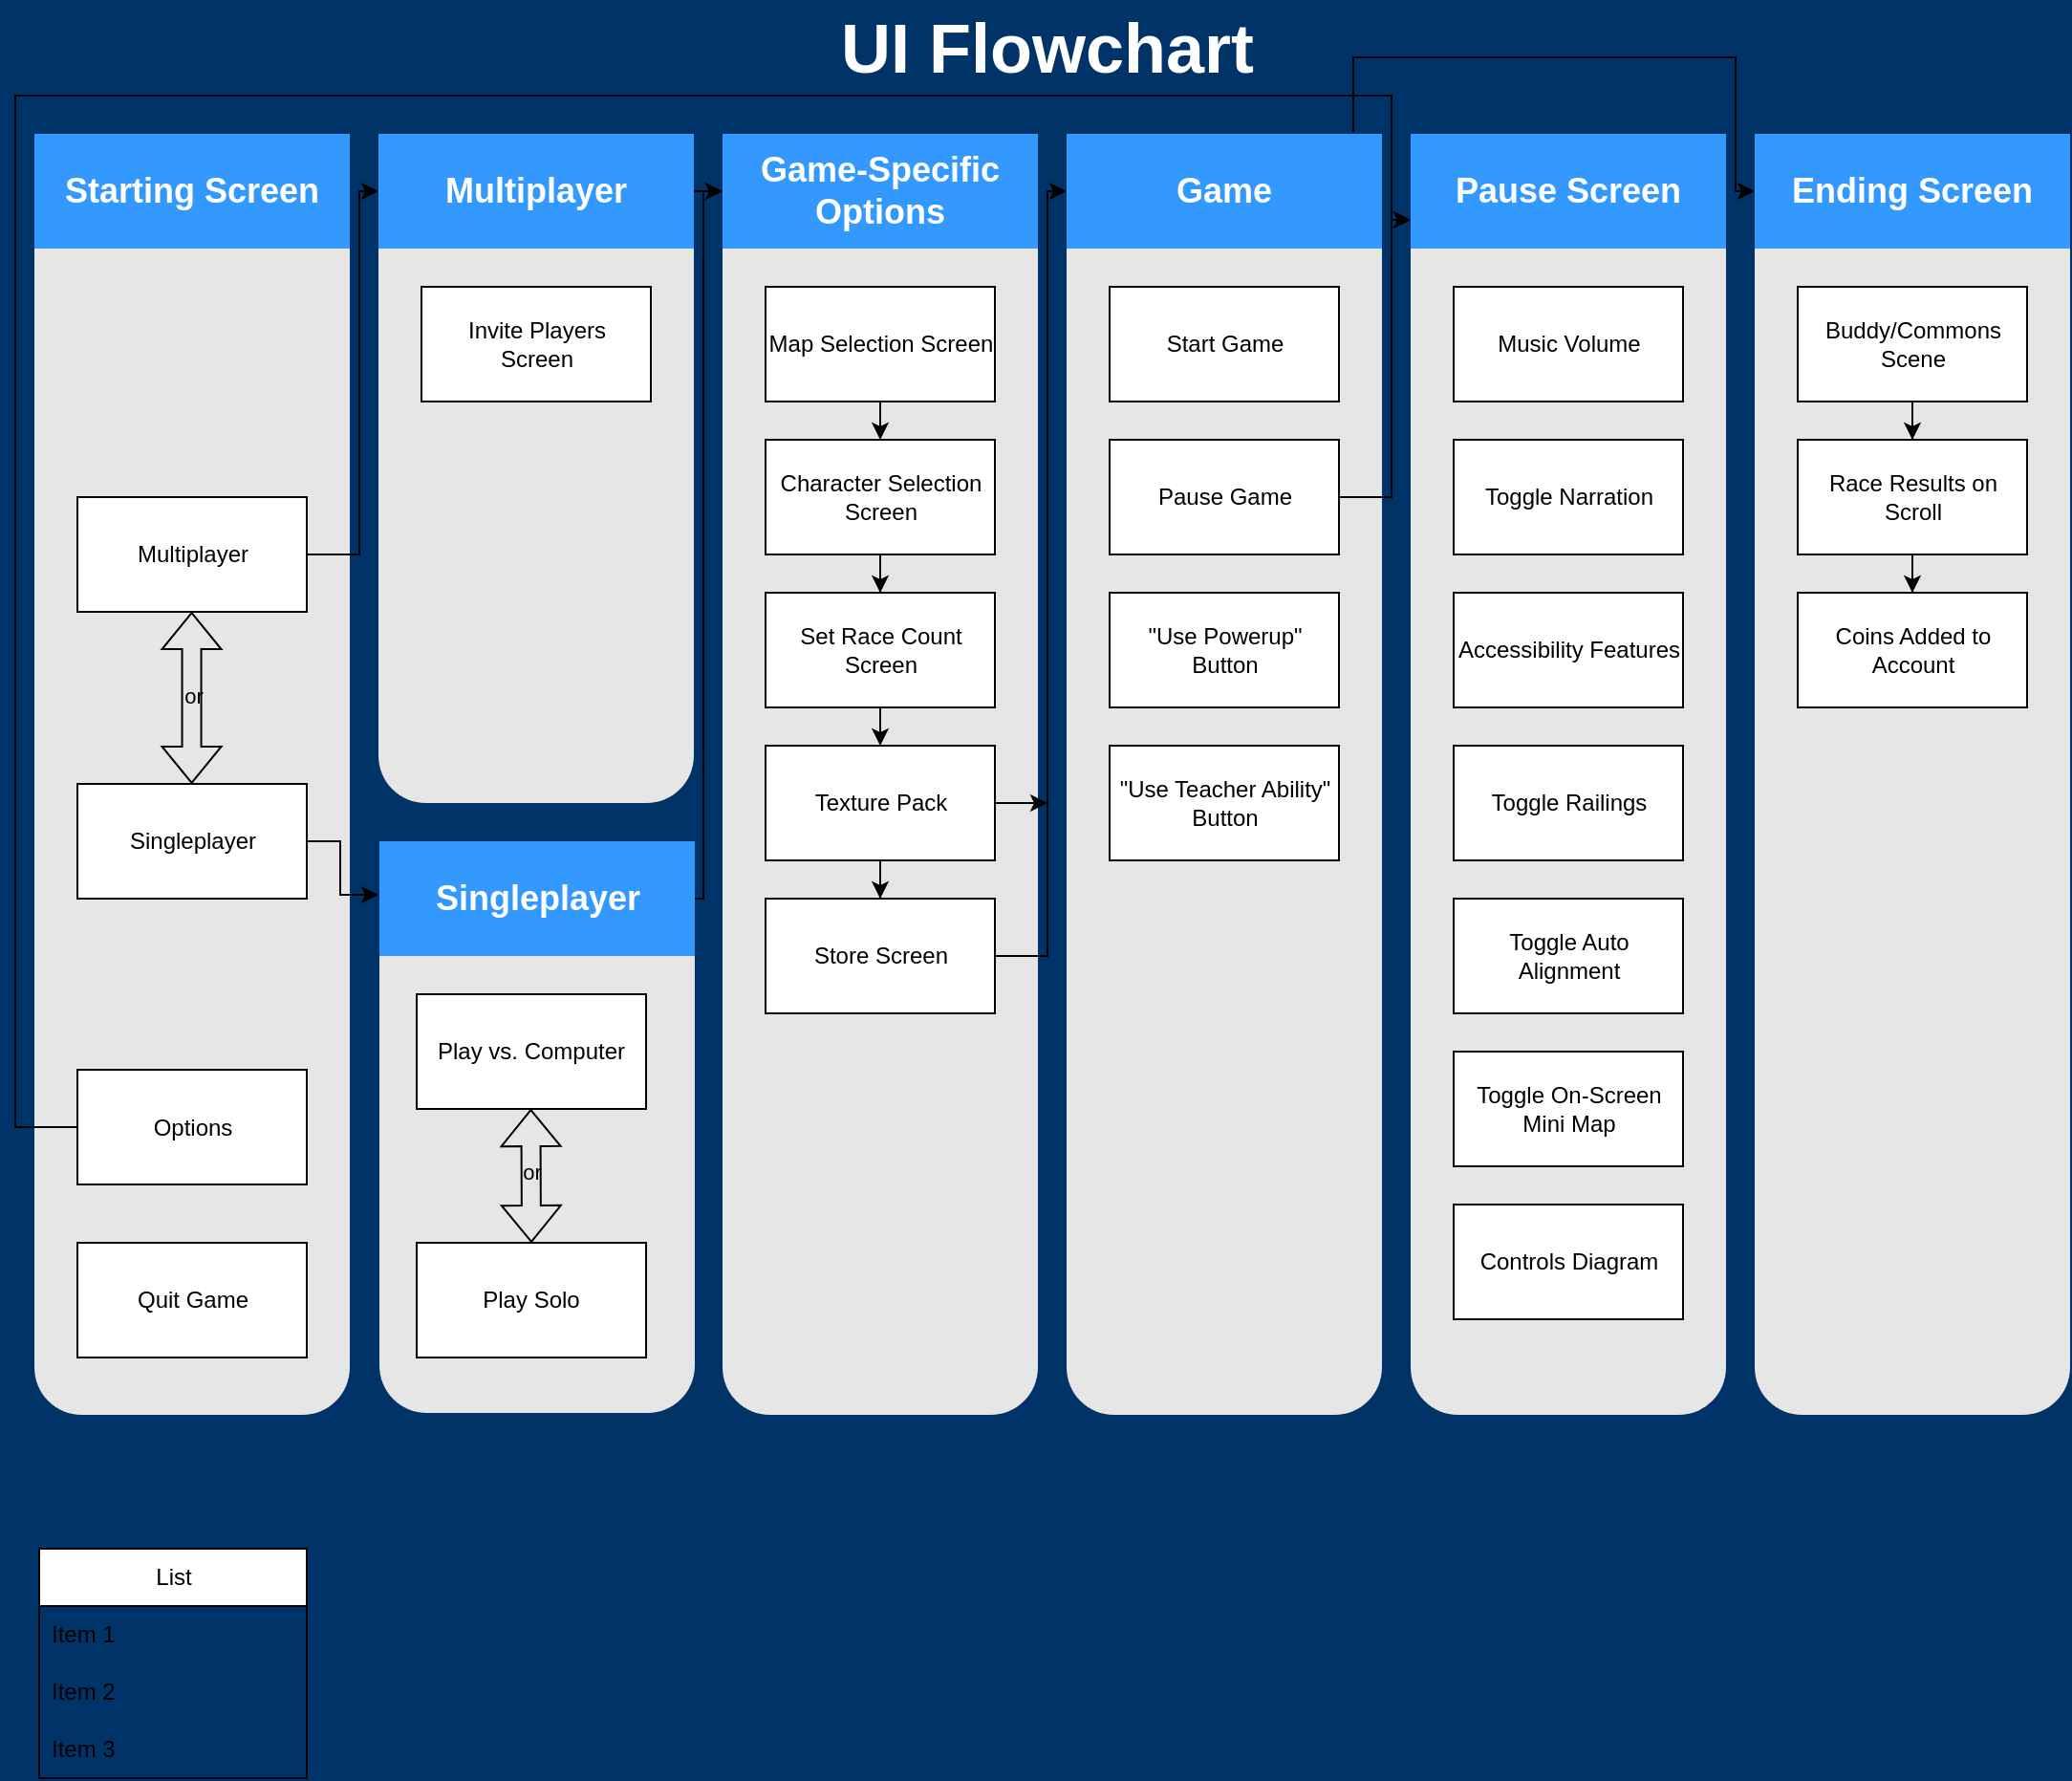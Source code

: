 <mxfile version="26.2.15">
  <diagram id="6a731a19-8d31-9384-78a2-239565b7b9f0" name="Page-1">
    <mxGraphModel dx="652" dy="1373" grid="1" gridSize="10" guides="1" tooltips="1" connect="1" arrows="1" fold="1" page="1" pageScale="1" pageWidth="1169" pageHeight="827" background="#003469" math="0" shadow="0">
      <root>
        <mxCell id="0" />
        <mxCell id="1" parent="0" />
        <mxCell id="2019" value="" style="rounded=1;whiteSpace=wrap;html=1;dashed=1;strokeColor=none;strokeWidth=2;fillColor=#E6E6E6;fontFamily=Verdana;fontSize=12;fontColor=#00BEF2" parent="1" vertex="1">
          <mxGeometry x="40" y="120" width="165" height="670" as="geometry" />
        </mxCell>
        <mxCell id="2020" value="" style="rounded=1;whiteSpace=wrap;html=1;dashed=1;strokeColor=none;strokeWidth=2;fillColor=#E6E6E6;fontFamily=Verdana;fontSize=12;fontColor=#00BEF2" parent="1" vertex="1">
          <mxGeometry x="220" y="120" width="165" height="350" as="geometry" />
        </mxCell>
        <mxCell id="2021" value="" style="rounded=1;whiteSpace=wrap;html=1;dashed=1;strokeColor=none;strokeWidth=2;fillColor=#E6E6E6;fontFamily=Verdana;fontSize=12;fontColor=#00BEF2" parent="1" vertex="1">
          <mxGeometry x="400" y="120" width="165" height="670" as="geometry" />
        </mxCell>
        <mxCell id="2022" value="" style="rounded=1;whiteSpace=wrap;html=1;dashed=1;strokeColor=none;strokeWidth=2;fillColor=#E6E6E6;fontFamily=Verdana;fontSize=12;fontColor=#00BEF2" parent="1" vertex="1">
          <mxGeometry x="580" y="120" width="165" height="670" as="geometry" />
        </mxCell>
        <mxCell id="2023" value="" style="rounded=1;whiteSpace=wrap;html=1;dashed=1;strokeColor=none;strokeWidth=2;fillColor=#E6E6E6;fontFamily=Verdana;fontSize=12;fontColor=#00BEF2" parent="1" vertex="1">
          <mxGeometry x="760" y="120" width="165" height="670" as="geometry" />
        </mxCell>
        <mxCell id="2024" value="" style="rounded=1;whiteSpace=wrap;html=1;dashed=1;strokeColor=none;strokeWidth=2;fillColor=#E6E6E6;fontFamily=Verdana;fontSize=12;fontColor=#00BEF2" parent="1" vertex="1">
          <mxGeometry x="940" y="130" width="165" height="660" as="geometry" />
        </mxCell>
        <mxCell id="2025" value="Starting Screen" style="whiteSpace=wrap;html=1;dashed=1;strokeColor=none;strokeWidth=2;fillColor=#3399FF;fontFamily=Helvetica;fontSize=18;fontColor=#FFFFFF;fontStyle=1" parent="1" vertex="1">
          <mxGeometry x="40" y="120" width="165" height="60" as="geometry" />
        </mxCell>
        <mxCell id="2TeZE-8osMq4zGrxvG5n-2120" style="edgeStyle=orthogonalEdgeStyle;rounded=0;orthogonalLoop=1;jettySize=auto;html=1;exitX=1;exitY=0.5;exitDx=0;exitDy=0;entryX=0;entryY=0.5;entryDx=0;entryDy=0;" edge="1" parent="1" source="2026" target="2027">
          <mxGeometry relative="1" as="geometry" />
        </mxCell>
        <mxCell id="2026" value="Multiplayer" style="whiteSpace=wrap;html=1;dashed=1;strokeColor=none;strokeWidth=2;fillColor=#3399FF;fontFamily=Helvetica;fontSize=18;fontColor=#FFFFFF;fontStyle=1" parent="1" vertex="1">
          <mxGeometry x="220" y="120" width="165" height="60" as="geometry" />
        </mxCell>
        <mxCell id="2027" value="Game-Specific Options" style="whiteSpace=wrap;html=1;dashed=1;strokeColor=none;strokeWidth=2;fillColor=#3399FF;fontFamily=Helvetica;fontSize=18;fontColor=#FFFFFF;fontStyle=1" parent="1" vertex="1">
          <mxGeometry x="400" y="120" width="165" height="60" as="geometry" />
        </mxCell>
        <mxCell id="2TeZE-8osMq4zGrxvG5n-2123" style="edgeStyle=orthogonalEdgeStyle;rounded=0;orthogonalLoop=1;jettySize=auto;html=1;entryX=0;entryY=0.5;entryDx=0;entryDy=0;" edge="1" parent="1" target="2030">
          <mxGeometry relative="1" as="geometry">
            <mxPoint x="730" y="119" as="sourcePoint" />
            <Array as="points">
              <mxPoint x="730" y="119" />
              <mxPoint x="730" y="80" />
              <mxPoint x="930" y="80" />
              <mxPoint x="930" y="150" />
            </Array>
          </mxGeometry>
        </mxCell>
        <mxCell id="2028" value="Game" style="whiteSpace=wrap;html=1;dashed=1;strokeColor=none;strokeWidth=2;fillColor=#3399FF;fontFamily=Helvetica;fontSize=18;fontColor=#FFFFFF;fontStyle=1" parent="1" vertex="1">
          <mxGeometry x="580" y="120" width="165" height="60" as="geometry" />
        </mxCell>
        <mxCell id="2029" value="Pause Screen" style="whiteSpace=wrap;html=1;dashed=1;strokeColor=none;strokeWidth=2;fillColor=#3399FF;fontFamily=Helvetica;fontSize=18;fontColor=#FFFFFF;fontStyle=1" parent="1" vertex="1">
          <mxGeometry x="760" y="120" width="165" height="60" as="geometry" />
        </mxCell>
        <mxCell id="2030" value="Ending Screen" style="whiteSpace=wrap;html=1;dashed=1;strokeColor=none;strokeWidth=2;fillColor=#3399FF;fontFamily=Helvetica;fontSize=18;fontColor=#FFFFFF;fontStyle=1" parent="1" vertex="1">
          <mxGeometry x="940" y="120" width="165" height="60" as="geometry" />
        </mxCell>
        <mxCell id="2047" value="UI Flowchart" style="text;html=1;strokeColor=none;fillColor=none;align=center;verticalAlign=middle;whiteSpace=wrap;overflow=hidden;dashed=1;fontSize=36;fontColor=#FFFFFF;fontFamily=Helvetica;fontStyle=1" parent="1" vertex="1">
          <mxGeometry x="40" y="50" width="1060" height="50" as="geometry" />
        </mxCell>
        <mxCell id="2TeZE-8osMq4zGrxvG5n-2096" value="" style="rounded=1;whiteSpace=wrap;html=1;dashed=1;strokeColor=none;strokeWidth=2;fillColor=#E6E6E6;fontFamily=Verdana;fontSize=12;fontColor=#00BEF2" vertex="1" parent="1">
          <mxGeometry x="220.5" y="490" width="165" height="299" as="geometry" />
        </mxCell>
        <mxCell id="2TeZE-8osMq4zGrxvG5n-2121" style="edgeStyle=orthogonalEdgeStyle;rounded=0;orthogonalLoop=1;jettySize=auto;html=1;exitX=1;exitY=0.5;exitDx=0;exitDy=0;entryX=0;entryY=0.5;entryDx=0;entryDy=0;" edge="1" parent="1" source="2TeZE-8osMq4zGrxvG5n-2097" target="2027">
          <mxGeometry relative="1" as="geometry">
            <Array as="points">
              <mxPoint x="390" y="520" />
              <mxPoint x="390" y="150" />
            </Array>
          </mxGeometry>
        </mxCell>
        <mxCell id="2TeZE-8osMq4zGrxvG5n-2097" value="Singleplayer" style="whiteSpace=wrap;html=1;dashed=1;strokeColor=none;strokeWidth=2;fillColor=#3399FF;fontFamily=Helvetica;fontSize=18;fontColor=#FFFFFF;fontStyle=1" vertex="1" parent="1">
          <mxGeometry x="220.5" y="490" width="165" height="60" as="geometry" />
        </mxCell>
        <mxCell id="2TeZE-8osMq4zGrxvG5n-2099" value="Map Selection Screen" style="rounded=0;whiteSpace=wrap;html=1;" vertex="1" parent="1">
          <mxGeometry x="422.5" y="200" width="120" height="60" as="geometry" />
        </mxCell>
        <mxCell id="2TeZE-8osMq4zGrxvG5n-2141" value="" style="edgeStyle=orthogonalEdgeStyle;rounded=0;orthogonalLoop=1;jettySize=auto;html=1;" edge="1" parent="1" source="2TeZE-8osMq4zGrxvG5n-2100" target="2TeZE-8osMq4zGrxvG5n-2119">
          <mxGeometry relative="1" as="geometry" />
        </mxCell>
        <mxCell id="2TeZE-8osMq4zGrxvG5n-2100" value="Character Selection&lt;div&gt;Screen&lt;/div&gt;" style="rounded=0;whiteSpace=wrap;html=1;" vertex="1" parent="1">
          <mxGeometry x="422.5" y="280" width="120" height="60" as="geometry" />
        </mxCell>
        <mxCell id="2TeZE-8osMq4zGrxvG5n-2140" value="" style="edgeStyle=orthogonalEdgeStyle;rounded=0;orthogonalLoop=1;jettySize=auto;html=1;" edge="1" parent="1" source="2TeZE-8osMq4zGrxvG5n-2101" target="2TeZE-8osMq4zGrxvG5n-2112">
          <mxGeometry relative="1" as="geometry" />
        </mxCell>
        <mxCell id="2TeZE-8osMq4zGrxvG5n-2143" style="edgeStyle=orthogonalEdgeStyle;rounded=0;orthogonalLoop=1;jettySize=auto;html=1;exitX=1;exitY=0.5;exitDx=0;exitDy=0;" edge="1" parent="1" source="2TeZE-8osMq4zGrxvG5n-2101">
          <mxGeometry relative="1" as="geometry">
            <mxPoint x="570" y="469.826" as="targetPoint" />
          </mxGeometry>
        </mxCell>
        <mxCell id="2TeZE-8osMq4zGrxvG5n-2101" value="Texture Pack" style="rounded=0;whiteSpace=wrap;html=1;" vertex="1" parent="1">
          <mxGeometry x="422.5" y="440" width="120" height="60" as="geometry" />
        </mxCell>
        <mxCell id="2TeZE-8osMq4zGrxvG5n-2102" value="Music Volume" style="rounded=0;whiteSpace=wrap;html=1;" vertex="1" parent="1">
          <mxGeometry x="782.5" y="200" width="120" height="60" as="geometry" />
        </mxCell>
        <mxCell id="2TeZE-8osMq4zGrxvG5n-2103" value="Toggle Narration" style="rounded=0;whiteSpace=wrap;html=1;" vertex="1" parent="1">
          <mxGeometry x="782.5" y="280" width="120" height="60" as="geometry" />
        </mxCell>
        <mxCell id="2TeZE-8osMq4zGrxvG5n-2104" value="Invite Players&lt;div&gt;Screen&lt;/div&gt;" style="rounded=0;whiteSpace=wrap;html=1;" vertex="1" parent="1">
          <mxGeometry x="242.5" y="200" width="120" height="60" as="geometry" />
        </mxCell>
        <mxCell id="2TeZE-8osMq4zGrxvG5n-2108" style="edgeStyle=orthogonalEdgeStyle;rounded=0;orthogonalLoop=1;jettySize=auto;html=1;exitX=1;exitY=0.5;exitDx=0;exitDy=0;entryX=0;entryY=0.5;entryDx=0;entryDy=0;" edge="1" parent="1" source="2TeZE-8osMq4zGrxvG5n-2105" target="2026">
          <mxGeometry relative="1" as="geometry">
            <Array as="points">
              <mxPoint x="210" y="340" />
              <mxPoint x="210" y="150" />
            </Array>
          </mxGeometry>
        </mxCell>
        <mxCell id="2TeZE-8osMq4zGrxvG5n-2105" value="Multiplayer" style="rounded=0;whiteSpace=wrap;html=1;" vertex="1" parent="1">
          <mxGeometry x="62.5" y="310" width="120" height="60" as="geometry" />
        </mxCell>
        <mxCell id="2TeZE-8osMq4zGrxvG5n-2107" style="edgeStyle=orthogonalEdgeStyle;rounded=0;orthogonalLoop=1;jettySize=auto;html=1;exitX=1;exitY=0.5;exitDx=0;exitDy=0;" edge="1" parent="1" source="2TeZE-8osMq4zGrxvG5n-2106">
          <mxGeometry relative="1" as="geometry">
            <mxPoint x="220" y="518" as="targetPoint" />
            <Array as="points">
              <mxPoint x="200" y="490" />
              <mxPoint x="200" y="518" />
              <mxPoint x="220" y="518" />
            </Array>
          </mxGeometry>
        </mxCell>
        <mxCell id="2TeZE-8osMq4zGrxvG5n-2106" value="Singleplayer" style="rounded=0;whiteSpace=wrap;html=1;" vertex="1" parent="1">
          <mxGeometry x="62.5" y="460" width="120" height="60" as="geometry" />
        </mxCell>
        <mxCell id="2TeZE-8osMq4zGrxvG5n-2111" style="edgeStyle=orthogonalEdgeStyle;rounded=0;orthogonalLoop=1;jettySize=auto;html=1;exitX=1;exitY=0.5;exitDx=0;exitDy=0;entryX=0;entryY=0.75;entryDx=0;entryDy=0;" edge="1" parent="1" source="2TeZE-8osMq4zGrxvG5n-2109" target="2029">
          <mxGeometry relative="1" as="geometry">
            <mxPoint x="760" y="170" as="targetPoint" />
            <Array as="points">
              <mxPoint x="30" y="640" />
              <mxPoint x="30" y="100" />
              <mxPoint x="750" y="100" />
              <mxPoint x="750" y="165" />
            </Array>
          </mxGeometry>
        </mxCell>
        <mxCell id="2TeZE-8osMq4zGrxvG5n-2109" value="Options" style="rounded=0;whiteSpace=wrap;html=1;" vertex="1" parent="1">
          <mxGeometry x="62.5" y="609.5" width="120" height="60" as="geometry" />
        </mxCell>
        <mxCell id="2TeZE-8osMq4zGrxvG5n-2110" value="Quit Game" style="rounded=0;whiteSpace=wrap;html=1;" vertex="1" parent="1">
          <mxGeometry x="62.5" y="700" width="120" height="60" as="geometry" />
        </mxCell>
        <mxCell id="2TeZE-8osMq4zGrxvG5n-2142" style="edgeStyle=orthogonalEdgeStyle;rounded=0;orthogonalLoop=1;jettySize=auto;html=1;exitX=1;exitY=0.5;exitDx=0;exitDy=0;entryX=0;entryY=0.5;entryDx=0;entryDy=0;" edge="1" parent="1" source="2TeZE-8osMq4zGrxvG5n-2112" target="2028">
          <mxGeometry relative="1" as="geometry">
            <Array as="points">
              <mxPoint x="570" y="550" />
              <mxPoint x="570" y="150" />
            </Array>
          </mxGeometry>
        </mxCell>
        <mxCell id="2TeZE-8osMq4zGrxvG5n-2112" value="Store Screen" style="rounded=0;whiteSpace=wrap;html=1;" vertex="1" parent="1">
          <mxGeometry x="422.5" y="520" width="120" height="60" as="geometry" />
        </mxCell>
        <mxCell id="2TeZE-8osMq4zGrxvG5n-2113" value="Start Game" style="rounded=0;whiteSpace=wrap;html=1;" vertex="1" parent="1">
          <mxGeometry x="602.5" y="200" width="120" height="60" as="geometry" />
        </mxCell>
        <mxCell id="2TeZE-8osMq4zGrxvG5n-2118" style="edgeStyle=orthogonalEdgeStyle;rounded=0;orthogonalLoop=1;jettySize=auto;html=1;exitX=1;exitY=0.5;exitDx=0;exitDy=0;entryX=0;entryY=0.75;entryDx=0;entryDy=0;" edge="1" parent="1" source="2TeZE-8osMq4zGrxvG5n-2114" target="2029">
          <mxGeometry relative="1" as="geometry">
            <mxPoint x="760" y="150" as="targetPoint" />
            <Array as="points">
              <mxPoint x="750" y="310" />
              <mxPoint x="750" y="165" />
            </Array>
          </mxGeometry>
        </mxCell>
        <mxCell id="2TeZE-8osMq4zGrxvG5n-2114" value="Pause Game" style="rounded=0;whiteSpace=wrap;html=1;" vertex="1" parent="1">
          <mxGeometry x="602.5" y="280" width="120" height="60" as="geometry" />
        </mxCell>
        <mxCell id="2TeZE-8osMq4zGrxvG5n-2115" value="&quot;Use Powerup&quot; Button" style="rounded=0;whiteSpace=wrap;html=1;" vertex="1" parent="1">
          <mxGeometry x="602.5" y="360" width="120" height="60" as="geometry" />
        </mxCell>
        <mxCell id="2TeZE-8osMq4zGrxvG5n-2116" value="Accessibility Features" style="rounded=0;whiteSpace=wrap;html=1;" vertex="1" parent="1">
          <mxGeometry x="782.5" y="360" width="120" height="60" as="geometry" />
        </mxCell>
        <mxCell id="2TeZE-8osMq4zGrxvG5n-2117" value="&quot;Use Teacher Ability&quot; Button" style="rounded=0;whiteSpace=wrap;html=1;" vertex="1" parent="1">
          <mxGeometry x="602.5" y="440" width="120" height="60" as="geometry" />
        </mxCell>
        <mxCell id="2TeZE-8osMq4zGrxvG5n-2139" style="edgeStyle=orthogonalEdgeStyle;rounded=0;orthogonalLoop=1;jettySize=auto;html=1;exitX=0.5;exitY=1;exitDx=0;exitDy=0;entryX=0.5;entryY=0;entryDx=0;entryDy=0;" edge="1" parent="1" source="2TeZE-8osMq4zGrxvG5n-2119" target="2TeZE-8osMq4zGrxvG5n-2101">
          <mxGeometry relative="1" as="geometry" />
        </mxCell>
        <mxCell id="2TeZE-8osMq4zGrxvG5n-2119" value="Set Race Count Screen" style="rounded=0;whiteSpace=wrap;html=1;" vertex="1" parent="1">
          <mxGeometry x="422.5" y="360" width="120" height="60" as="geometry" />
        </mxCell>
        <mxCell id="2TeZE-8osMq4zGrxvG5n-2126" value="Toggle Railings" style="rounded=0;whiteSpace=wrap;html=1;" vertex="1" parent="1">
          <mxGeometry x="782.5" y="440" width="120" height="60" as="geometry" />
        </mxCell>
        <mxCell id="2TeZE-8osMq4zGrxvG5n-2127" value="Toggle Auto Alignment" style="rounded=0;whiteSpace=wrap;html=1;" vertex="1" parent="1">
          <mxGeometry x="782.5" y="520" width="120" height="60" as="geometry" />
        </mxCell>
        <mxCell id="2TeZE-8osMq4zGrxvG5n-2129" value="Toggle On-Screen Mini Map" style="rounded=0;whiteSpace=wrap;html=1;" vertex="1" parent="1">
          <mxGeometry x="782.5" y="600" width="120" height="60" as="geometry" />
        </mxCell>
        <mxCell id="2TeZE-8osMq4zGrxvG5n-2130" value="Controls Diagram" style="rounded=0;whiteSpace=wrap;html=1;" vertex="1" parent="1">
          <mxGeometry x="782.5" y="680" width="120" height="60" as="geometry" />
        </mxCell>
        <mxCell id="2TeZE-8osMq4zGrxvG5n-2131" value="Play vs. Computer" style="rounded=0;whiteSpace=wrap;html=1;" vertex="1" parent="1">
          <mxGeometry x="240" y="570" width="120" height="60" as="geometry" />
        </mxCell>
        <mxCell id="2TeZE-8osMq4zGrxvG5n-2132" value="Play Solo" style="rounded=0;whiteSpace=wrap;html=1;" vertex="1" parent="1">
          <mxGeometry x="240" y="700" width="120" height="60" as="geometry" />
        </mxCell>
        <mxCell id="2TeZE-8osMq4zGrxvG5n-2133" value="" style="shape=flexArrow;endArrow=classic;startArrow=classic;html=1;rounded=0;entryX=0.5;entryY=1;entryDx=0;entryDy=0;exitX=0.5;exitY=0;exitDx=0;exitDy=0;" edge="1" parent="1">
          <mxGeometry width="100" height="100" relative="1" as="geometry">
            <mxPoint x="122.27" y="460" as="sourcePoint" />
            <mxPoint x="122.27" y="370" as="targetPoint" />
            <Array as="points" />
          </mxGeometry>
        </mxCell>
        <mxCell id="2TeZE-8osMq4zGrxvG5n-2134" value="or" style="edgeLabel;html=1;align=center;verticalAlign=middle;resizable=0;points=[];labelBackgroundColor=none;" vertex="1" connectable="0" parent="2TeZE-8osMq4zGrxvG5n-2133">
          <mxGeometry x="-0.058" y="-1" relative="1" as="geometry">
            <mxPoint x="-1" y="-4" as="offset" />
          </mxGeometry>
        </mxCell>
        <mxCell id="2TeZE-8osMq4zGrxvG5n-2135" value="" style="shape=flexArrow;endArrow=classic;startArrow=classic;html=1;rounded=0;entryX=0.5;entryY=1;entryDx=0;entryDy=0;exitX=0.5;exitY=0;exitDx=0;exitDy=0;" edge="1" parent="1" source="2TeZE-8osMq4zGrxvG5n-2132">
          <mxGeometry width="100" height="100" relative="1" as="geometry">
            <mxPoint x="300" y="660" as="sourcePoint" />
            <mxPoint x="299.7" y="630" as="targetPoint" />
            <Array as="points" />
          </mxGeometry>
        </mxCell>
        <mxCell id="2TeZE-8osMq4zGrxvG5n-2136" value="or" style="edgeLabel;html=1;align=center;verticalAlign=middle;resizable=0;points=[];labelBackgroundColor=none;" vertex="1" connectable="0" parent="2TeZE-8osMq4zGrxvG5n-2135">
          <mxGeometry x="-0.058" y="-1" relative="1" as="geometry">
            <mxPoint x="-1" y="-4" as="offset" />
          </mxGeometry>
        </mxCell>
        <mxCell id="2TeZE-8osMq4zGrxvG5n-2137" value="" style="endArrow=classic;html=1;rounded=0;exitX=0.5;exitY=1;exitDx=0;exitDy=0;" edge="1" parent="1" source="2TeZE-8osMq4zGrxvG5n-2099" target="2TeZE-8osMq4zGrxvG5n-2100">
          <mxGeometry width="50" height="50" relative="1" as="geometry">
            <mxPoint x="390" y="460" as="sourcePoint" />
            <mxPoint x="440" y="410" as="targetPoint" />
          </mxGeometry>
        </mxCell>
        <mxCell id="2TeZE-8osMq4zGrxvG5n-2154" value="" style="edgeStyle=orthogonalEdgeStyle;rounded=0;orthogonalLoop=1;jettySize=auto;html=1;" edge="1" parent="1" source="2TeZE-8osMq4zGrxvG5n-2145" target="2TeZE-8osMq4zGrxvG5n-2153">
          <mxGeometry relative="1" as="geometry" />
        </mxCell>
        <mxCell id="2TeZE-8osMq4zGrxvG5n-2145" value="Buddy/Commons Scene" style="rounded=0;whiteSpace=wrap;html=1;" vertex="1" parent="1">
          <mxGeometry x="962.5" y="200" width="120" height="60" as="geometry" />
        </mxCell>
        <mxCell id="2TeZE-8osMq4zGrxvG5n-2147" value="Coins Added to Account" style="rounded=0;whiteSpace=wrap;html=1;" vertex="1" parent="1">
          <mxGeometry x="962.5" y="360" width="120" height="60" as="geometry" />
        </mxCell>
        <mxCell id="2TeZE-8osMq4zGrxvG5n-2155" value="" style="edgeStyle=orthogonalEdgeStyle;rounded=0;orthogonalLoop=1;jettySize=auto;html=1;" edge="1" parent="1" source="2TeZE-8osMq4zGrxvG5n-2153" target="2TeZE-8osMq4zGrxvG5n-2147">
          <mxGeometry relative="1" as="geometry" />
        </mxCell>
        <mxCell id="2TeZE-8osMq4zGrxvG5n-2153" value="Race Results on Scroll" style="rounded=0;whiteSpace=wrap;html=1;" vertex="1" parent="1">
          <mxGeometry x="962.5" y="280" width="120" height="60" as="geometry" />
        </mxCell>
        <mxCell id="2TeZE-8osMq4zGrxvG5n-2156" value="List" style="swimlane;fontStyle=0;childLayout=stackLayout;horizontal=1;startSize=30;horizontalStack=0;resizeParent=1;resizeParentMax=0;resizeLast=0;collapsible=1;marginBottom=0;whiteSpace=wrap;html=1;" vertex="1" parent="1">
          <mxGeometry x="42.5" y="860" width="140" height="120" as="geometry" />
        </mxCell>
        <mxCell id="2TeZE-8osMq4zGrxvG5n-2157" value="Item 1" style="text;strokeColor=none;fillColor=none;align=left;verticalAlign=middle;spacingLeft=4;spacingRight=4;overflow=hidden;points=[[0,0.5],[1,0.5]];portConstraint=eastwest;rotatable=0;whiteSpace=wrap;html=1;" vertex="1" parent="2TeZE-8osMq4zGrxvG5n-2156">
          <mxGeometry y="30" width="140" height="30" as="geometry" />
        </mxCell>
        <mxCell id="2TeZE-8osMq4zGrxvG5n-2158" value="Item 2" style="text;strokeColor=none;fillColor=none;align=left;verticalAlign=middle;spacingLeft=4;spacingRight=4;overflow=hidden;points=[[0,0.5],[1,0.5]];portConstraint=eastwest;rotatable=0;whiteSpace=wrap;html=1;" vertex="1" parent="2TeZE-8osMq4zGrxvG5n-2156">
          <mxGeometry y="60" width="140" height="30" as="geometry" />
        </mxCell>
        <mxCell id="2TeZE-8osMq4zGrxvG5n-2159" value="Item 3" style="text;strokeColor=none;fillColor=none;align=left;verticalAlign=middle;spacingLeft=4;spacingRight=4;overflow=hidden;points=[[0,0.5],[1,0.5]];portConstraint=eastwest;rotatable=0;whiteSpace=wrap;html=1;" vertex="1" parent="2TeZE-8osMq4zGrxvG5n-2156">
          <mxGeometry y="90" width="140" height="30" as="geometry" />
        </mxCell>
      </root>
    </mxGraphModel>
  </diagram>
</mxfile>
